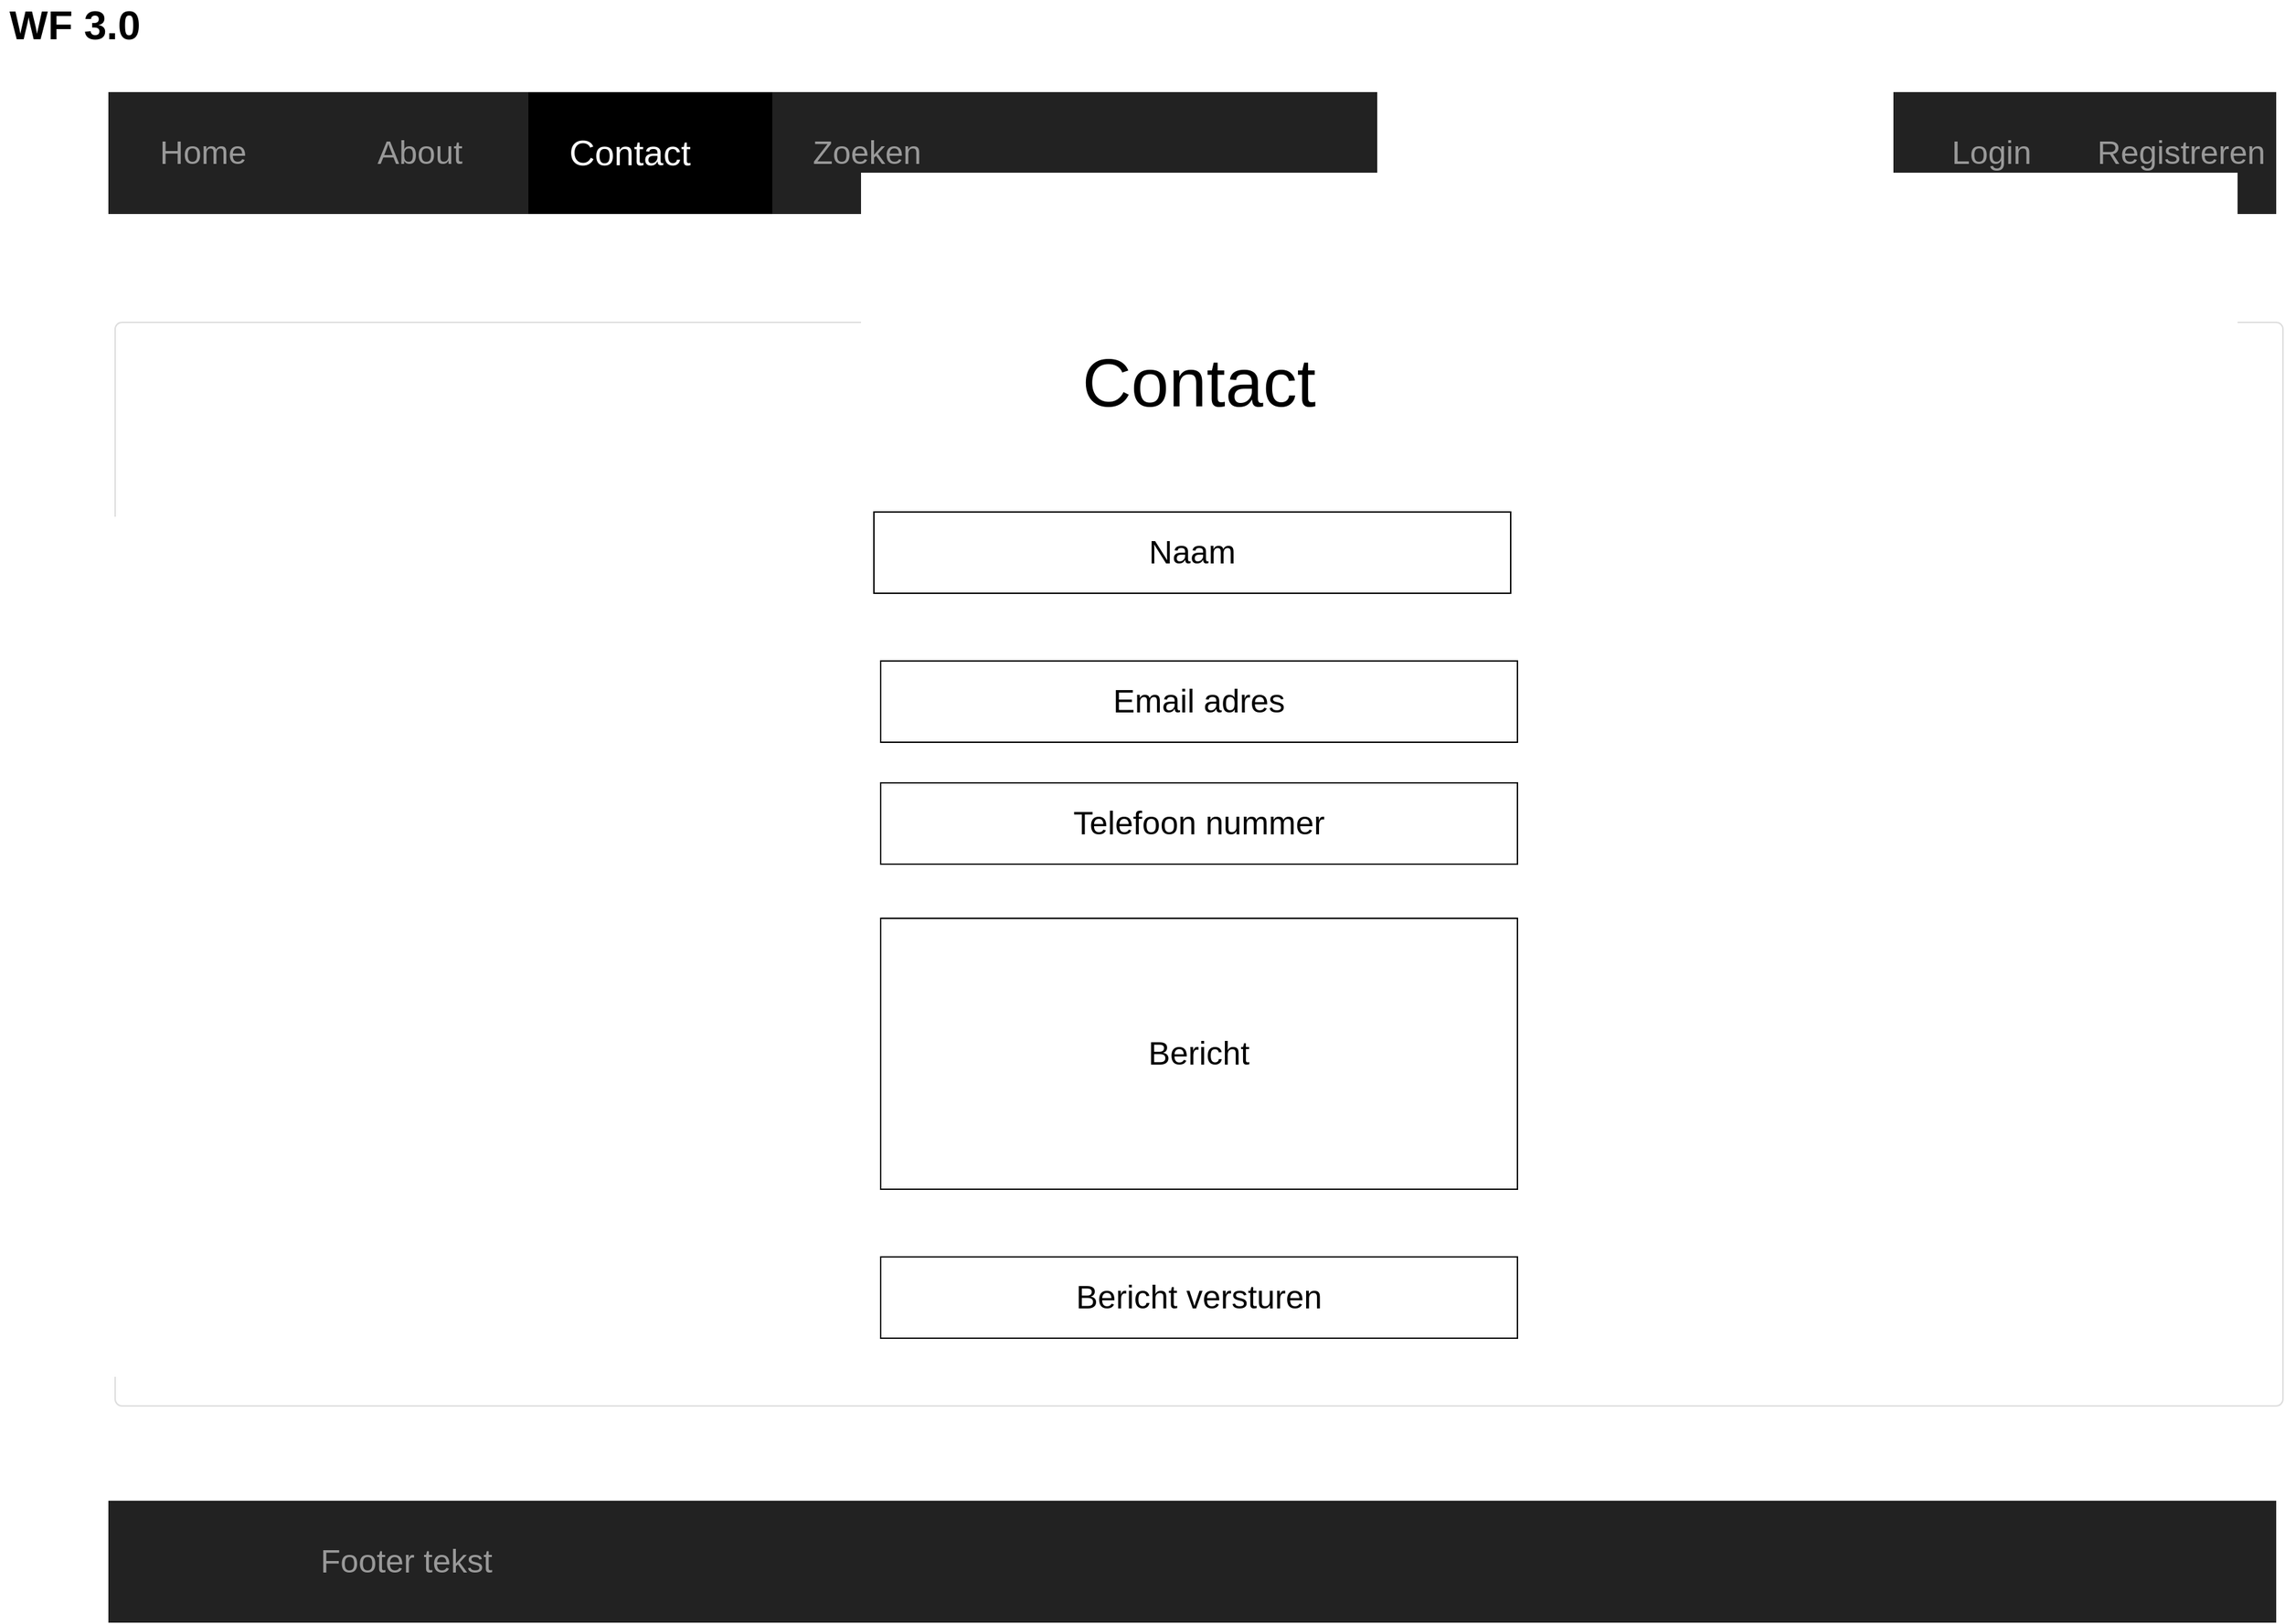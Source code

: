 <mxfile version="20.7.4" type="google"><diagram name="Page-1" id="c9db0220-8083-56f3-ca83-edcdcd058819"><mxGraphModel grid="1" page="1" gridSize="10" guides="1" tooltips="1" connect="1" arrows="1" fold="1" pageScale="1.5" pageWidth="1169" pageHeight="827" background="#ffffff" math="0" shadow="0"><root><mxCell id="0" style=";html=1;"/><mxCell id="1" style=";html=1;" parent="0"/><mxCell id="3d76a8aef4d5c911-1" value="" style="html=1;shadow=0;dashed=0;shape=mxgraph.bootstrap.rect;fillColor=#222222;strokeColor=none;whiteSpace=wrap;rounded=0;fontSize=12;fontColor=#000000;align=center;" vertex="1" parent="1"><mxGeometry x="80" y="70" width="1600" height="90" as="geometry"/></mxCell><mxCell id="3d76a8aef4d5c911-7" value="Zoeken" style="html=1;shadow=0;dashed=0;fillColor=none;strokeColor=none;shape=mxgraph.bootstrap.rect;fontColor=#999999;whiteSpace=wrap;fontSize=24;" vertex="1" parent="3d76a8aef4d5c911-1"><mxGeometry x="480.014" width="160" height="90" as="geometry"/></mxCell><mxCell id="H9CyvaDkC_5dpCcxhKHN-2" value="Registreren" style="html=1;shadow=0;dashed=0;fillColor=none;strokeColor=none;shape=mxgraph.bootstrap.rect;fontColor=#999999;whiteSpace=wrap;fontSize=24;" vertex="1" parent="3d76a8aef4d5c911-1"><mxGeometry x="1460.007" width="140" height="90" as="geometry"/></mxCell><mxCell id="H9CyvaDkC_5dpCcxhKHN-4" value="About" style="html=1;shadow=0;dashed=0;fillColor=none;strokeColor=none;shape=mxgraph.bootstrap.rect;fontColor=#999999;whiteSpace=wrap;fontSize=24;" vertex="1" parent="3d76a8aef4d5c911-1"><mxGeometry x="160.003" width="140" height="90" as="geometry"/></mxCell><mxCell id="sRhOgMImnw6MZSxmUimP-6" value="Contact" style="html=1;shadow=0;dashed=0;shape=mxgraph.bootstrap.rect;fillColor=#000000;strokeColor=none;fontColor=#ffffff;spacingRight=30;whiteSpace=wrap;fontSize=26;" vertex="1" parent="3d76a8aef4d5c911-1"><mxGeometry x="310" width="180" height="90" as="geometry"/></mxCell><mxCell id="sRhOgMImnw6MZSxmUimP-7" value="Home" style="html=1;shadow=0;dashed=0;fillColor=none;strokeColor=none;shape=mxgraph.bootstrap.rect;fontColor=#999999;whiteSpace=wrap;fontSize=24;" vertex="1" parent="3d76a8aef4d5c911-1"><mxGeometry x="-0.003" width="140" height="90" as="geometry"/></mxCell><mxCell id="sRhOgMImnw6MZSxmUimP-8" value="Login" style="html=1;shadow=0;dashed=0;fillColor=none;strokeColor=none;shape=mxgraph.bootstrap.rect;fontColor=#999999;whiteSpace=wrap;fontSize=24;" vertex="1" parent="3d76a8aef4d5c911-1"><mxGeometry x="1320.007" width="140" height="90" as="geometry"/></mxCell><mxCell id="3d76a8aef4d5c911-17" value="WF 3.0" style="html=1;shadow=0;dashed=0;shape=mxgraph.bootstrap.rect;strokeColor=none;fillColor=none;fontColor=#000000;align=left;spacingLeft=5;whiteSpace=wrap;rounded=0;fontStyle=1;fontSize=30;" vertex="1" parent="1"><mxGeometry y="10" width="200" height="20" as="geometry"/></mxCell><mxCell id="3d76a8aef4d5c911-24" value="&lt;div style=&quot;&quot;&gt;&lt;span style=&quot;font-size: 50px; background-color: initial;&quot;&gt;Contact&lt;/span&gt;&lt;/div&gt;&lt;font style=&quot;&quot;&gt;&lt;div style=&quot;&quot;&gt;&lt;span style=&quot;font-size: 50px;&quot;&gt;&lt;br&gt;&lt;/span&gt;&lt;/div&gt;&lt;span style=&quot;color: rgba(0, 0, 0, 0); font-family: monospace; font-size: 0px; text-align: start;&quot;&gt;%3CmxGraphModel%3E%3Croot%3E%3CmxCell%20id%3D%220%22%2F%3E%3CmxCell%20id%3D%221%22%20parent%3D%220%22%2F%3E%3CmxCell%20id%3D%222%22%20value%3D%22%26lt%3Bfont%20style%3D%26quot%3Bfont-size%3A%2050px%26quot%3B%26gt%3BTitel...%26lt%3Bbr%26gt%3B%26lt%3B%2Ffont%26gt%3B%22%20style%3D%22html%3D1%3Bshadow%3D0%3Bdashed%3D0%3Bshape%3Dmxgraph.bootstrap.rrect%3BrSize%3D5%3BfontSize%3D12%3BstrokeColor%3D%23dddddd%3Balign%3Dleft%3Bspacing%3D10%3BverticalAlign%3Dtop%3BwhiteSpace%3Dwrap%3Brounded%3D0%3B%22%20vertex%3D%221%22%20parent%3D%221%22%3E%3CmxGeometry%20x%3D%2280%22%20y%3D%22270%22%20width%3D%22683%22%20height%3D%2290%22%20as%3D%22geometry%22%2F%3E%3C%2FmxCell%3E%3C%2Froot%3E%3C%2FmxGraphModel%3E&lt;/span&gt;&lt;span style=&quot;font-size: 50px;&quot;&gt;&lt;div style=&quot;&quot;&gt;&lt;span style=&quot;color: rgba(0, 0, 0, 0); font-family: monospace; font-size: 0px; text-align: start;&quot;&gt;ff 3CmxGraphModel%3E%3Croot%3E%3CmxCell%20id%3D%220%22%2F%3E%3CmxCell%20id%3D%221%22%20parent%3D%220%22%2F%3E%3CmxCell%20id%3D%222%22%20value%3D%22%26lt%3Bfont%20style%3D%26quot%3Bfont-size%3A%2050px%26quot%3B%26gt%3BTitel...%26lt%3Bbr%26gt%3B%26lt%3B%2Ffont%26gt%3B%22%20style%3D%22html%3D1%3Bshadow%3D0%3Bdashed%3D0%3Bshape%3Dmxgraph.bootstrap.rrect%3BrSize%3D5%3BfontSize%3D12%3BstrokeColor%3D%23dddddd%3Balign%3Dleft%3Bspacing%3D10%3BverticalAlign%3Dtop%3BwhiteSpace%3Dwrap%3Brounded%3D0%3B%22%20vertex%3D%221%22%20parent%3D%221%22%3E%3CmxGeometry%20x%3D%2280%22%20y%3D%22270%22%20width%3D%22683%22%20height%3D%2290%22%20as%3D%22geometry%22%2F%3E%3C%2FmxCell%3E%3C%2Froot%3E%3C%2FmxGraphModel%3Erdeder&lt;/span&gt;&lt;br&gt;&lt;/div&gt;&lt;/span&gt;&lt;/font&gt;" style="html=1;shadow=0;dashed=0;shape=mxgraph.bootstrap.rrect;rSize=5;fontSize=12;strokeColor=#dddddd;align=center;spacing=10;verticalAlign=top;whiteSpace=wrap;rounded=0;" vertex="1" parent="1"><mxGeometry x="85" y="240" width="1600" height="800" as="geometry"/></mxCell><mxCell id="H9CyvaDkC_5dpCcxhKHN-5" value="" style="html=1;shadow=0;dashed=0;shape=mxgraph.bootstrap.rect;fillColor=#222222;strokeColor=none;whiteSpace=wrap;rounded=0;fontSize=12;fontColor=#000000;align=center;" vertex="1" parent="1"><mxGeometry x="80" y="1110" width="1600" height="90" as="geometry"/></mxCell><mxCell id="H9CyvaDkC_5dpCcxhKHN-9" value="Footer tekst" style="html=1;shadow=0;dashed=0;fillColor=none;strokeColor=none;shape=mxgraph.bootstrap.rect;fontColor=#999999;whiteSpace=wrap;fontSize=24;" vertex="1" parent="H9CyvaDkC_5dpCcxhKHN-5"><mxGeometry x="50" width="340" height="90" as="geometry"/></mxCell><mxCell id="sRhOgMImnw6MZSxmUimP-1" value="&lt;font style=&quot;font-size: 24px;&quot;&gt;Naam&lt;/font&gt;" style="rounded=0;whiteSpace=wrap;html=1;" vertex="1" parent="1"><mxGeometry x="645" y="380" width="470" height="60" as="geometry"/></mxCell><mxCell id="sRhOgMImnw6MZSxmUimP-2" value="&lt;font style=&quot;font-size: 24px;&quot;&gt;Email adres&lt;/font&gt;" style="rounded=0;whiteSpace=wrap;html=1;" vertex="1" parent="1"><mxGeometry x="650" y="490" width="470" height="60" as="geometry"/></mxCell><mxCell id="sRhOgMImnw6MZSxmUimP-3" value="&lt;font style=&quot;font-size: 24px;&quot;&gt;Telefoon nummer&lt;/font&gt;" style="rounded=0;whiteSpace=wrap;html=1;" vertex="1" parent="1"><mxGeometry x="650" y="580" width="470" height="60" as="geometry"/></mxCell><mxCell id="sRhOgMImnw6MZSxmUimP-4" value="&lt;font style=&quot;font-size: 24px;&quot;&gt;Bericht&lt;/font&gt;" style="rounded=0;whiteSpace=wrap;html=1;" vertex="1" parent="1"><mxGeometry x="650" y="680" width="470" height="200" as="geometry"/></mxCell><mxCell id="sRhOgMImnw6MZSxmUimP-5" value="&lt;font style=&quot;font-size: 24px;&quot;&gt;Bericht versturen&lt;/font&gt;" style="rounded=0;whiteSpace=wrap;html=1;" vertex="1" parent="1"><mxGeometry x="650" y="930" width="470" height="60" as="geometry"/></mxCell></root></mxGraphModel></diagram></mxfile>
